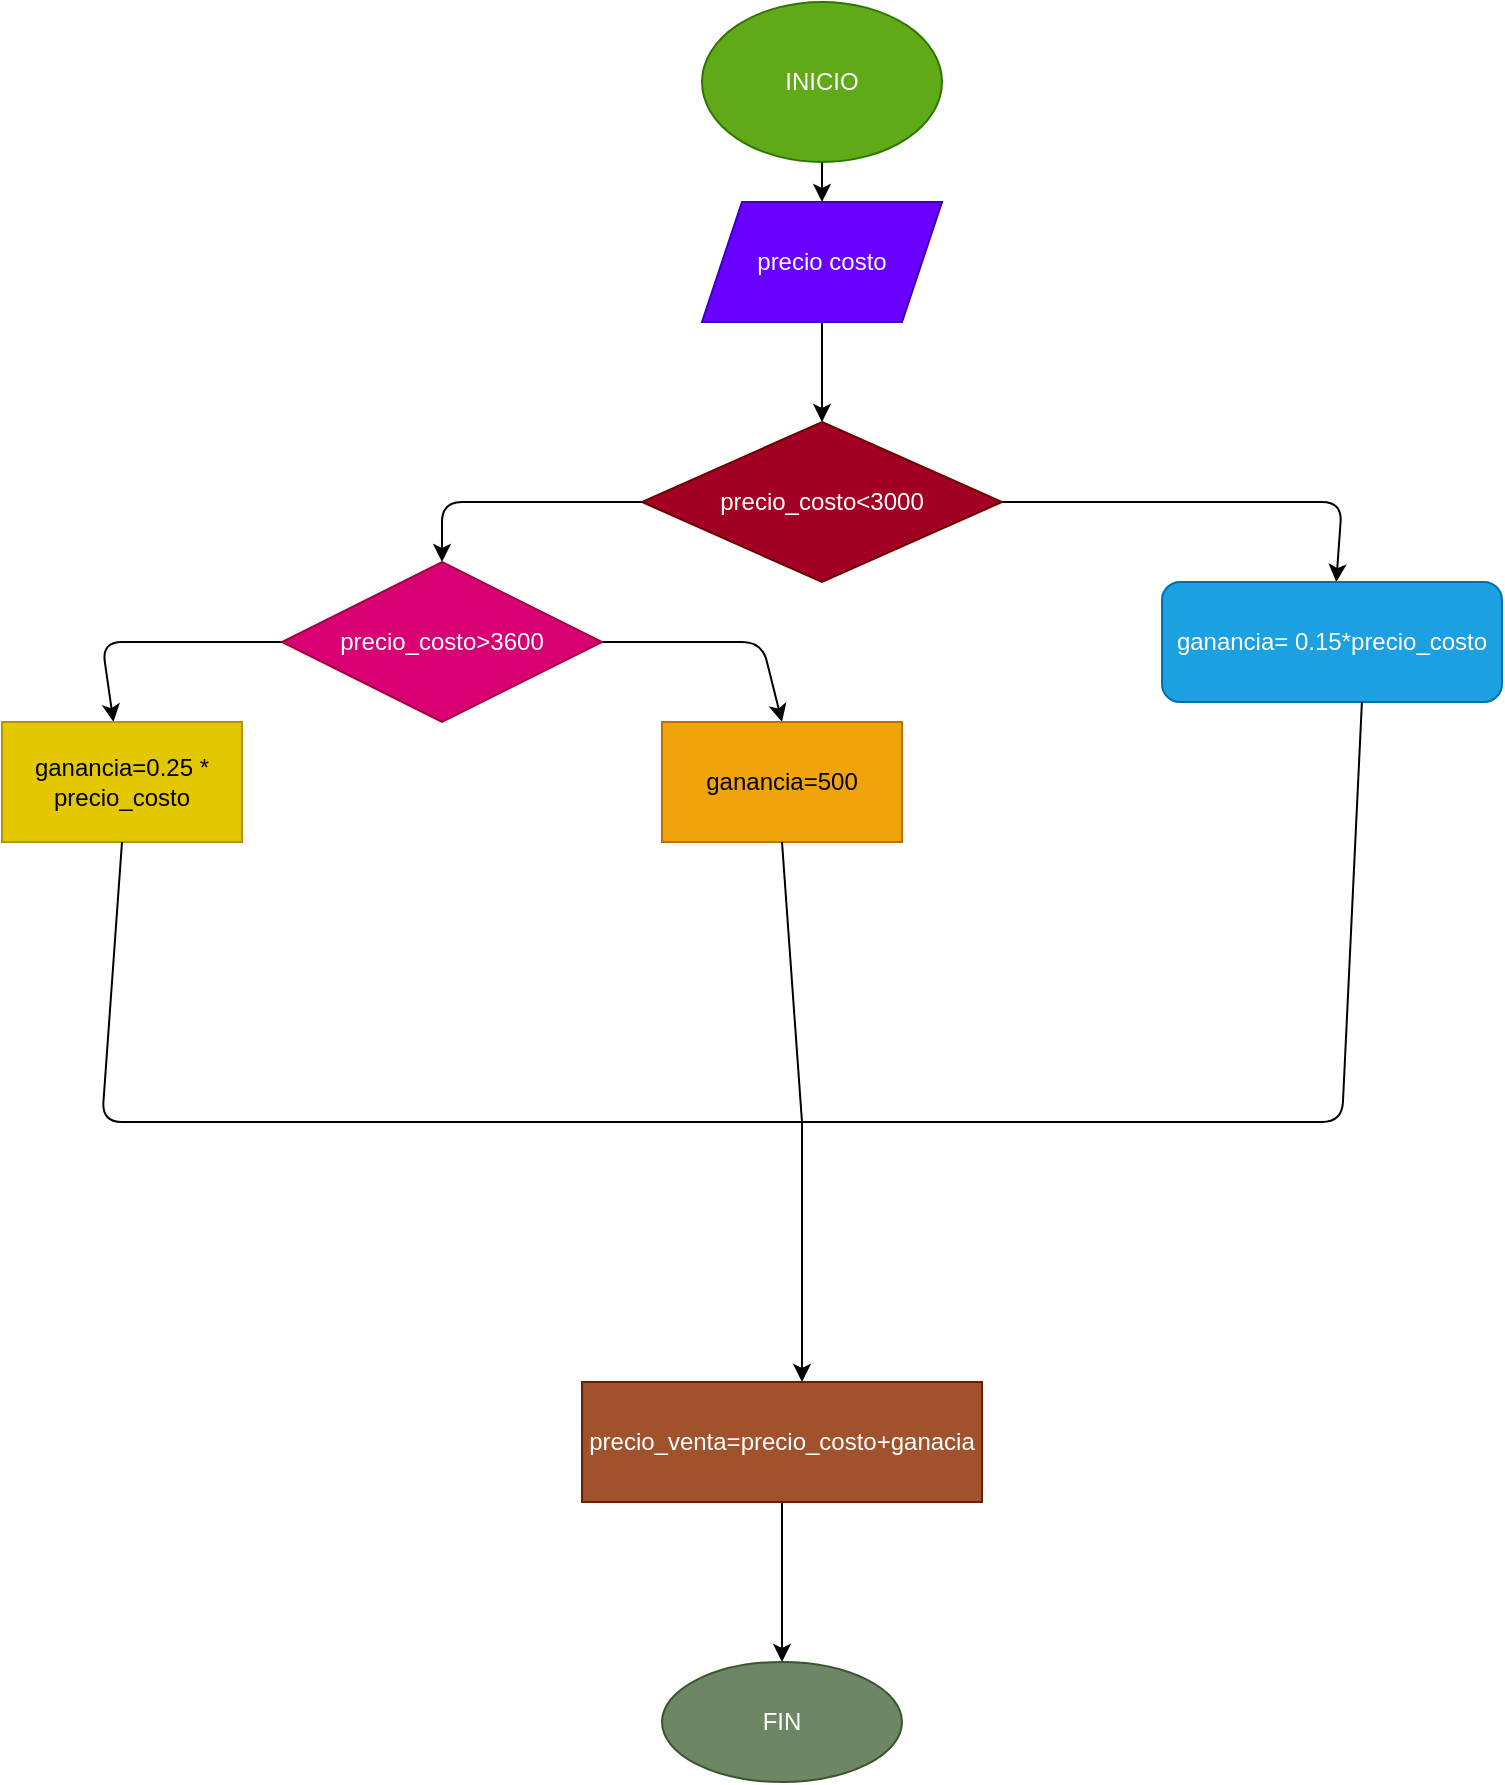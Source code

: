 <mxfile>
    <diagram id="aKL4oosMD5-VFdy5QgMZ" name="Página-1">
        <mxGraphModel dx="1579" dy="545" grid="1" gridSize="10" guides="1" tooltips="1" connect="1" arrows="1" fold="1" page="1" pageScale="1" pageWidth="827" pageHeight="1169" math="0" shadow="0">
            <root>
                <mxCell id="0"/>
                <mxCell id="1" parent="0"/>
                <mxCell id="4" value="" style="edgeStyle=none;html=1;" edge="1" parent="1" source="2" target="3">
                    <mxGeometry relative="1" as="geometry"/>
                </mxCell>
                <mxCell id="2" value="INICIO" style="ellipse;whiteSpace=wrap;html=1;fillColor=#60a917;fontColor=#ffffff;strokeColor=#2D7600;" vertex="1" parent="1">
                    <mxGeometry x="240" width="120" height="80" as="geometry"/>
                </mxCell>
                <mxCell id="6" value="" style="edgeStyle=none;html=1;" edge="1" parent="1" source="3" target="5">
                    <mxGeometry relative="1" as="geometry"/>
                </mxCell>
                <mxCell id="3" value="precio costo" style="shape=parallelogram;perimeter=parallelogramPerimeter;whiteSpace=wrap;html=1;fixedSize=1;fillColor=#6a00ff;strokeColor=#3700CC;fontColor=#ffffff;" vertex="1" parent="1">
                    <mxGeometry x="240" y="100" width="120" height="60" as="geometry"/>
                </mxCell>
                <mxCell id="8" value="" style="edgeStyle=none;html=1;" edge="1" parent="1" source="5" target="7">
                    <mxGeometry relative="1" as="geometry">
                        <Array as="points">
                            <mxPoint x="560" y="250"/>
                        </Array>
                    </mxGeometry>
                </mxCell>
                <mxCell id="11" value="" style="edgeStyle=none;html=1;" edge="1" parent="1" source="5" target="10">
                    <mxGeometry relative="1" as="geometry">
                        <Array as="points">
                            <mxPoint x="110" y="250"/>
                        </Array>
                    </mxGeometry>
                </mxCell>
                <mxCell id="5" value="precio_costo&amp;lt;3000" style="rhombus;whiteSpace=wrap;html=1;fillColor=#a20025;strokeColor=#6F0000;fontColor=#ffffff;" vertex="1" parent="1">
                    <mxGeometry x="210" y="210" width="180" height="80" as="geometry"/>
                </mxCell>
                <mxCell id="7" value="ganancia= 0.15*precio_costo" style="rounded=1;whiteSpace=wrap;html=1;fillColor=#1ba1e2;strokeColor=#006EAF;fontColor=#ffffff;" vertex="1" parent="1">
                    <mxGeometry x="470" y="290" width="170" height="60" as="geometry"/>
                </mxCell>
                <mxCell id="13" value="" style="edgeStyle=none;html=1;" edge="1" parent="1" source="10" target="12">
                    <mxGeometry relative="1" as="geometry">
                        <Array as="points">
                            <mxPoint x="-60" y="320"/>
                        </Array>
                    </mxGeometry>
                </mxCell>
                <mxCell id="15" value="" style="edgeStyle=none;html=1;" edge="1" parent="1" source="10">
                    <mxGeometry relative="1" as="geometry">
                        <mxPoint x="280" y="360" as="targetPoint"/>
                        <Array as="points">
                            <mxPoint x="270" y="320"/>
                        </Array>
                    </mxGeometry>
                </mxCell>
                <mxCell id="10" value="precio_costo&amp;gt;3600" style="rhombus;whiteSpace=wrap;html=1;fillColor=#d80073;strokeColor=#A50040;fontColor=#ffffff;" vertex="1" parent="1">
                    <mxGeometry x="30" y="280" width="160" height="80" as="geometry"/>
                </mxCell>
                <mxCell id="12" value="ganancia=0.25 * precio_costo" style="whiteSpace=wrap;html=1;fillColor=#e3c800;strokeColor=#B09500;fontColor=#000000;" vertex="1" parent="1">
                    <mxGeometry x="-110" y="360" width="120" height="60" as="geometry"/>
                </mxCell>
                <mxCell id="16" value="ganancia=500" style="rounded=0;whiteSpace=wrap;html=1;fillColor=#f0a30a;fontColor=#000000;strokeColor=#BD7000;" vertex="1" parent="1">
                    <mxGeometry x="220" y="360" width="120" height="60" as="geometry"/>
                </mxCell>
                <mxCell id="17" value="" style="endArrow=none;html=1;entryX=0.5;entryY=1;entryDx=0;entryDy=0;exitX=0.588;exitY=1;exitDx=0;exitDy=0;exitPerimeter=0;" edge="1" parent="1" source="7" target="12">
                    <mxGeometry width="50" height="50" relative="1" as="geometry">
                        <mxPoint x="70" y="450" as="sourcePoint"/>
                        <mxPoint x="120" y="400" as="targetPoint"/>
                        <Array as="points">
                            <mxPoint x="560" y="560"/>
                            <mxPoint x="280" y="560"/>
                            <mxPoint x="-60" y="560"/>
                        </Array>
                    </mxGeometry>
                </mxCell>
                <mxCell id="18" value="" style="endArrow=none;html=1;entryX=0.5;entryY=1;entryDx=0;entryDy=0;" edge="1" parent="1" target="16">
                    <mxGeometry width="50" height="50" relative="1" as="geometry">
                        <mxPoint x="290" y="560" as="sourcePoint"/>
                        <mxPoint x="180" y="460" as="targetPoint"/>
                    </mxGeometry>
                </mxCell>
                <mxCell id="19" value="" style="endArrow=classic;html=1;" edge="1" parent="1">
                    <mxGeometry width="50" height="50" relative="1" as="geometry">
                        <mxPoint x="290" y="560" as="sourcePoint"/>
                        <mxPoint x="290" y="690" as="targetPoint"/>
                    </mxGeometry>
                </mxCell>
                <mxCell id="22" value="" style="edgeStyle=none;html=1;" edge="1" parent="1" source="20" target="21">
                    <mxGeometry relative="1" as="geometry"/>
                </mxCell>
                <mxCell id="20" value="precio_venta=precio_costo+ganacia" style="rounded=0;whiteSpace=wrap;html=1;fillColor=#a0522d;fontColor=#ffffff;strokeColor=#6D1F00;" vertex="1" parent="1">
                    <mxGeometry x="180" y="690" width="200" height="60" as="geometry"/>
                </mxCell>
                <mxCell id="21" value="FIN" style="ellipse;whiteSpace=wrap;html=1;fillColor=#6d8764;strokeColor=#3A5431;fontColor=#ffffff;rounded=0;" vertex="1" parent="1">
                    <mxGeometry x="220" y="830" width="120" height="60" as="geometry"/>
                </mxCell>
            </root>
        </mxGraphModel>
    </diagram>
</mxfile>
